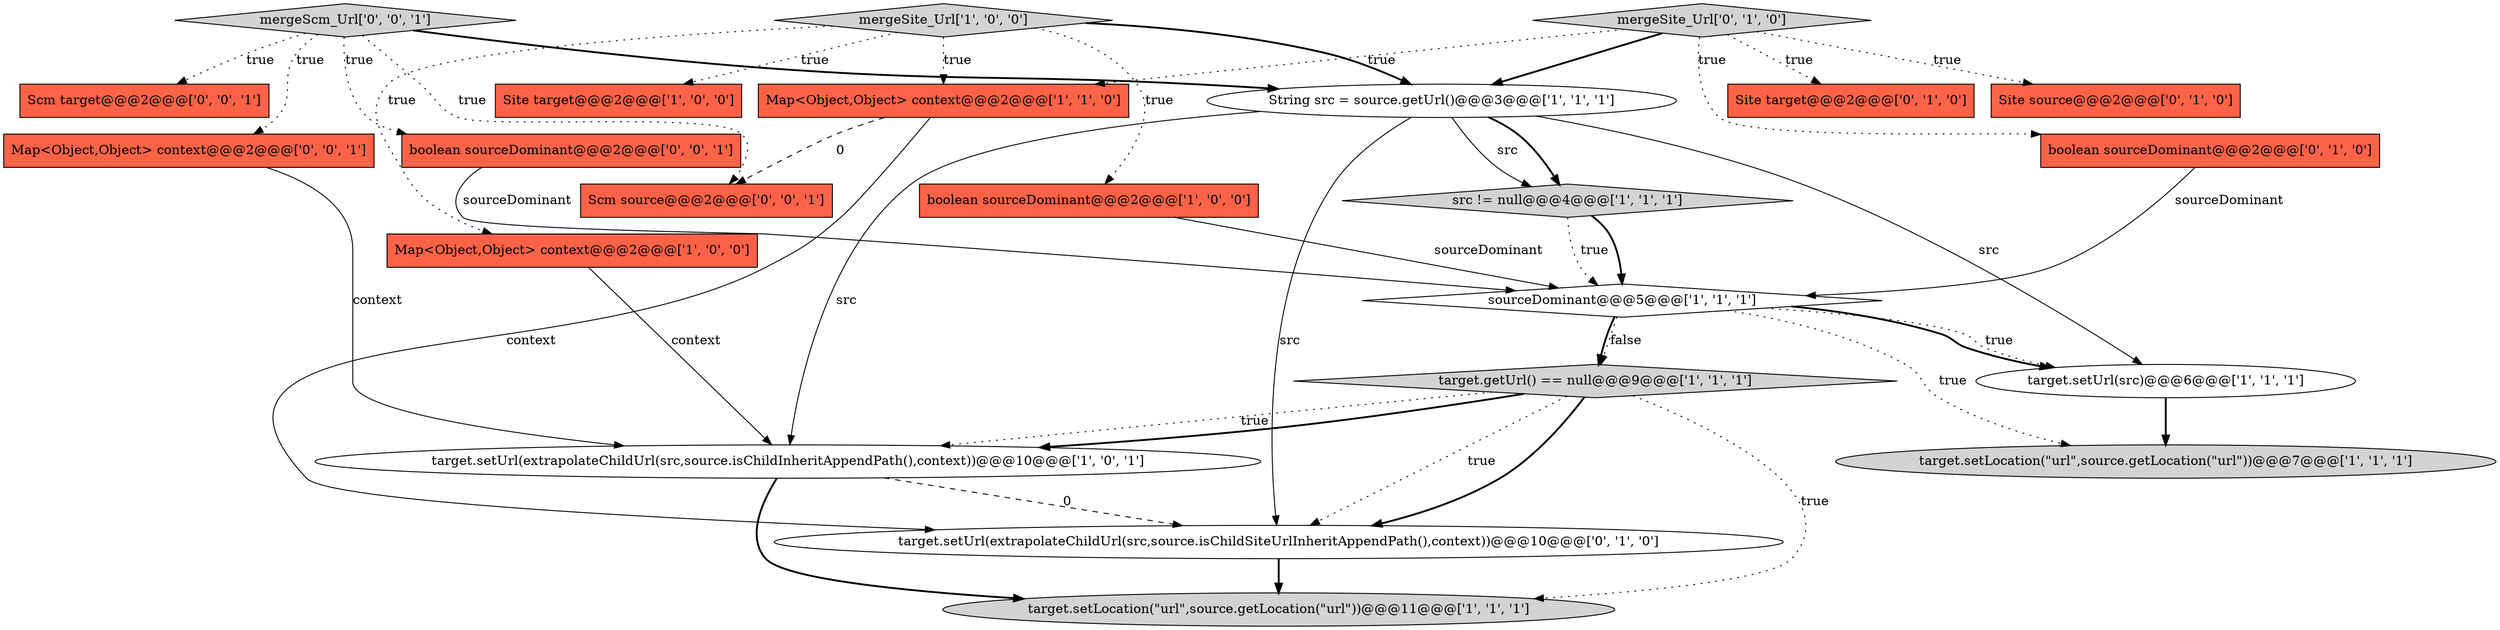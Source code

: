 digraph {
3 [style = filled, label = "Site target@@@2@@@['1', '0', '0']", fillcolor = tomato, shape = box image = "AAA0AAABBB1BBB"];
14 [style = filled, label = "Site target@@@2@@@['0', '1', '0']", fillcolor = tomato, shape = box image = "AAA0AAABBB2BBB"];
20 [style = filled, label = "Map<Object,Object> context@@@2@@@['0', '0', '1']", fillcolor = tomato, shape = box image = "AAA0AAABBB3BBB"];
11 [style = filled, label = "target.setUrl(src)@@@6@@@['1', '1', '1']", fillcolor = white, shape = ellipse image = "AAA0AAABBB1BBB"];
15 [style = filled, label = "Site source@@@2@@@['0', '1', '0']", fillcolor = tomato, shape = box image = "AAA0AAABBB2BBB"];
8 [style = filled, label = "sourceDominant@@@5@@@['1', '1', '1']", fillcolor = white, shape = diamond image = "AAA0AAABBB1BBB"];
10 [style = filled, label = "target.setUrl(extrapolateChildUrl(src,source.isChildInheritAppendPath(),context))@@@10@@@['1', '0', '1']", fillcolor = white, shape = ellipse image = "AAA0AAABBB1BBB"];
0 [style = filled, label = "target.setLocation(\"url\",source.getLocation(\"url\"))@@@11@@@['1', '1', '1']", fillcolor = lightgray, shape = ellipse image = "AAA0AAABBB1BBB"];
16 [style = filled, label = "target.setUrl(extrapolateChildUrl(src,source.isChildSiteUrlInheritAppendPath(),context))@@@10@@@['0', '1', '0']", fillcolor = white, shape = ellipse image = "AAA1AAABBB2BBB"];
5 [style = filled, label = "target.getUrl() == null@@@9@@@['1', '1', '1']", fillcolor = lightgray, shape = diamond image = "AAA0AAABBB1BBB"];
17 [style = filled, label = "mergeSite_Url['0', '1', '0']", fillcolor = lightgray, shape = diamond image = "AAA0AAABBB2BBB"];
1 [style = filled, label = "String src = source.getUrl()@@@3@@@['1', '1', '1']", fillcolor = white, shape = ellipse image = "AAA0AAABBB1BBB"];
12 [style = filled, label = "mergeSite_Url['1', '0', '0']", fillcolor = lightgray, shape = diamond image = "AAA0AAABBB1BBB"];
19 [style = filled, label = "mergeScm_Url['0', '0', '1']", fillcolor = lightgray, shape = diamond image = "AAA0AAABBB3BBB"];
13 [style = filled, label = "boolean sourceDominant@@@2@@@['0', '1', '0']", fillcolor = tomato, shape = box image = "AAA0AAABBB2BBB"];
22 [style = filled, label = "Scm source@@@2@@@['0', '0', '1']", fillcolor = tomato, shape = box image = "AAA0AAABBB3BBB"];
4 [style = filled, label = "target.setLocation(\"url\",source.getLocation(\"url\"))@@@7@@@['1', '1', '1']", fillcolor = lightgray, shape = ellipse image = "AAA0AAABBB1BBB"];
2 [style = filled, label = "src != null@@@4@@@['1', '1', '1']", fillcolor = lightgray, shape = diamond image = "AAA0AAABBB1BBB"];
6 [style = filled, label = "boolean sourceDominant@@@2@@@['1', '0', '0']", fillcolor = tomato, shape = box image = "AAA0AAABBB1BBB"];
21 [style = filled, label = "boolean sourceDominant@@@2@@@['0', '0', '1']", fillcolor = tomato, shape = box image = "AAA0AAABBB3BBB"];
7 [style = filled, label = "Map<Object,Object> context@@@2@@@['1', '0', '0']", fillcolor = tomato, shape = box image = "AAA0AAABBB1BBB"];
9 [style = filled, label = "Map<Object,Object> context@@@2@@@['1', '1', '0']", fillcolor = tomato, shape = box image = "AAA0AAABBB1BBB"];
18 [style = filled, label = "Scm target@@@2@@@['0', '0', '1']", fillcolor = tomato, shape = box image = "AAA0AAABBB3BBB"];
19->21 [style = dotted, label="true"];
12->7 [style = dotted, label="true"];
1->16 [style = solid, label="src"];
5->0 [style = dotted, label="true"];
8->11 [style = dotted, label="true"];
9->22 [style = dashed, label="0"];
11->4 [style = bold, label=""];
8->5 [style = dotted, label="false"];
5->10 [style = dotted, label="true"];
5->16 [style = dotted, label="true"];
17->14 [style = dotted, label="true"];
8->5 [style = bold, label=""];
19->1 [style = bold, label=""];
2->8 [style = dotted, label="true"];
9->16 [style = solid, label="context"];
12->1 [style = bold, label=""];
16->0 [style = bold, label=""];
17->13 [style = dotted, label="true"];
5->10 [style = bold, label=""];
20->10 [style = solid, label="context"];
2->8 [style = bold, label=""];
1->11 [style = solid, label="src"];
17->9 [style = dotted, label="true"];
19->20 [style = dotted, label="true"];
13->8 [style = solid, label="sourceDominant"];
8->11 [style = bold, label=""];
17->15 [style = dotted, label="true"];
10->16 [style = dashed, label="0"];
12->9 [style = dotted, label="true"];
1->10 [style = solid, label="src"];
19->22 [style = dotted, label="true"];
7->10 [style = solid, label="context"];
6->8 [style = solid, label="sourceDominant"];
1->2 [style = solid, label="src"];
12->6 [style = dotted, label="true"];
21->8 [style = solid, label="sourceDominant"];
8->4 [style = dotted, label="true"];
1->2 [style = bold, label=""];
5->16 [style = bold, label=""];
10->0 [style = bold, label=""];
12->3 [style = dotted, label="true"];
17->1 [style = bold, label=""];
19->18 [style = dotted, label="true"];
}
